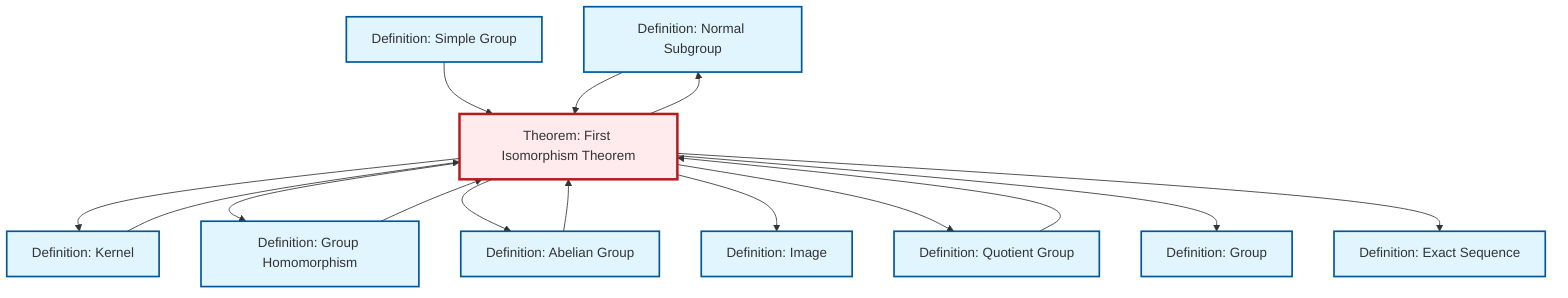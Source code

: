 graph TD
    classDef definition fill:#e1f5fe,stroke:#01579b,stroke-width:2px
    classDef theorem fill:#f3e5f5,stroke:#4a148c,stroke-width:2px
    classDef axiom fill:#fff3e0,stroke:#e65100,stroke-width:2px
    classDef example fill:#e8f5e9,stroke:#1b5e20,stroke-width:2px
    classDef current fill:#ffebee,stroke:#b71c1c,stroke-width:3px
    def-normal-subgroup["Definition: Normal Subgroup"]:::definition
    def-image["Definition: Image"]:::definition
    def-exact-sequence["Definition: Exact Sequence"]:::definition
    def-quotient-group["Definition: Quotient Group"]:::definition
    thm-first-isomorphism["Theorem: First Isomorphism Theorem"]:::theorem
    def-homomorphism["Definition: Group Homomorphism"]:::definition
    def-group["Definition: Group"]:::definition
    def-simple-group["Definition: Simple Group"]:::definition
    def-kernel["Definition: Kernel"]:::definition
    def-abelian-group["Definition: Abelian Group"]:::definition
    def-kernel --> thm-first-isomorphism
    thm-first-isomorphism --> def-kernel
    thm-first-isomorphism --> def-homomorphism
    def-abelian-group --> thm-first-isomorphism
    thm-first-isomorphism --> def-abelian-group
    thm-first-isomorphism --> def-image
    thm-first-isomorphism --> def-quotient-group
    thm-first-isomorphism --> def-group
    thm-first-isomorphism --> def-normal-subgroup
    def-homomorphism --> thm-first-isomorphism
    thm-first-isomorphism --> def-exact-sequence
    def-quotient-group --> thm-first-isomorphism
    def-simple-group --> thm-first-isomorphism
    def-normal-subgroup --> thm-first-isomorphism
    class thm-first-isomorphism current